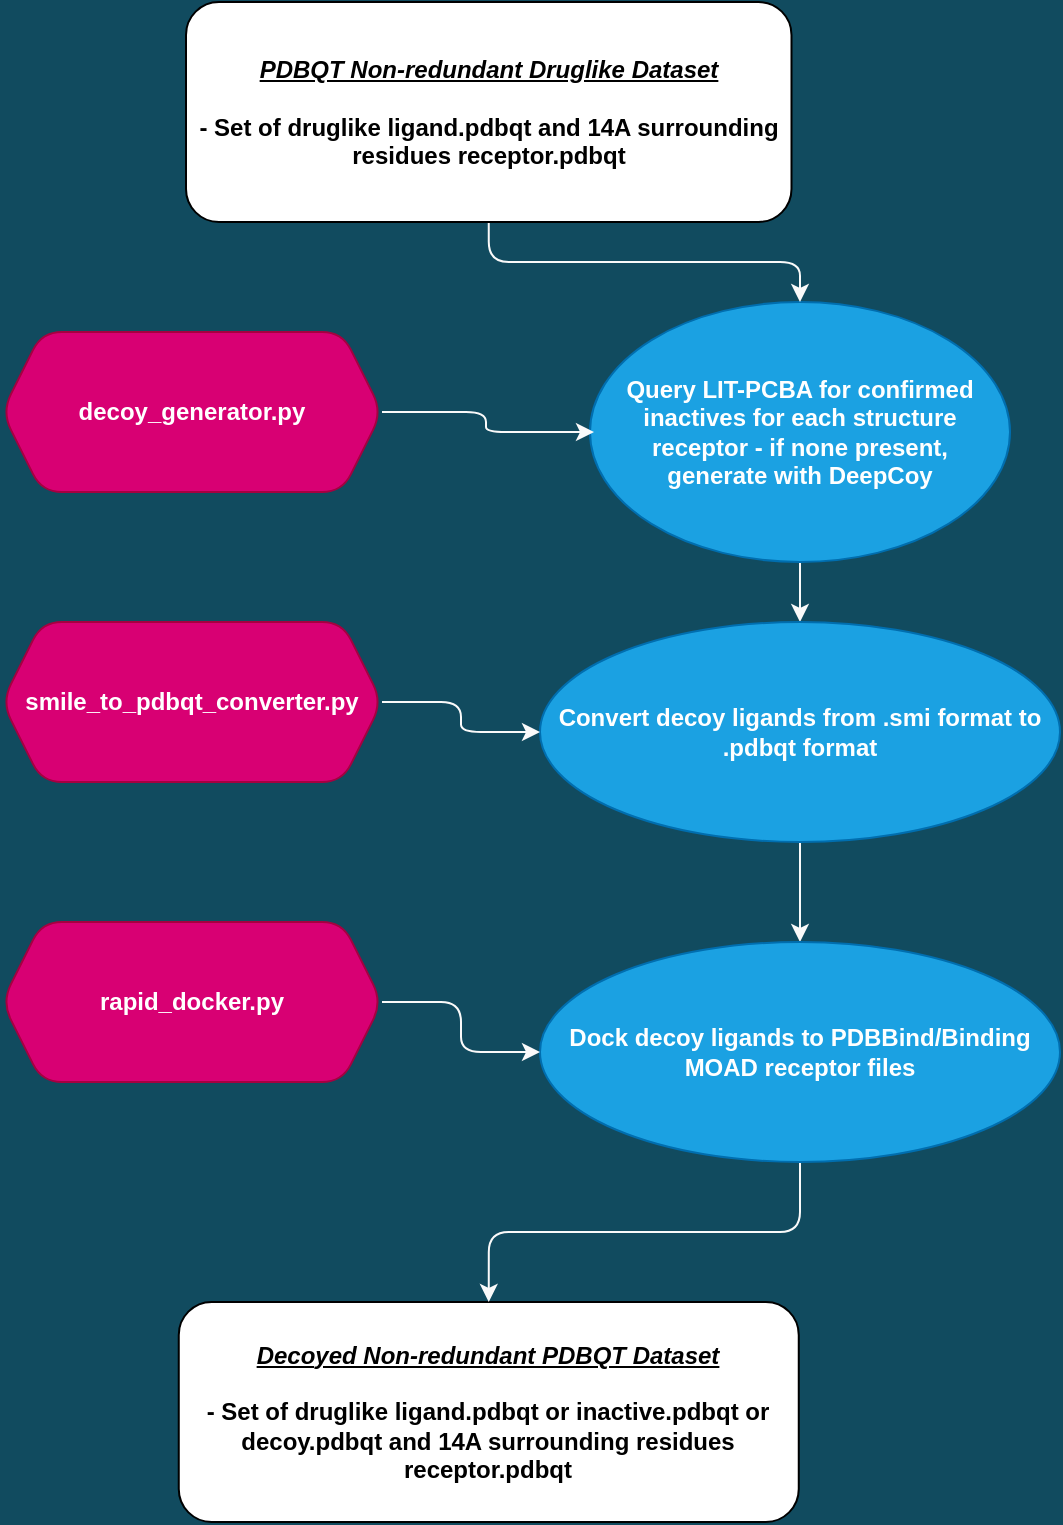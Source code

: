 <mxfile version="14.4.7" type="device"><diagram id="12ABNKvkcUcY6OW4dHBS" name="Page-1"><mxGraphModel dx="1595" dy="-201" grid="1" gridSize="10" guides="1" tooltips="1" connect="1" arrows="1" fold="1" page="1" pageScale="1" pageWidth="827" pageHeight="1000" background="#114B5F" math="0" shadow="0"><root><mxCell id="0"/><mxCell id="1" parent="0"/><mxCell id="qOZZCkxotvFlwWSeUeQr-14" value="" style="edgeStyle=orthogonalEdgeStyle;rounded=1;orthogonalLoop=1;jettySize=auto;html=1;strokeColor=#FAFAFA;fontStyle=1" edge="1" parent="1" source="qOZZCkxotvFlwWSeUeQr-15" target="qOZZCkxotvFlwWSeUeQr-18"><mxGeometry relative="1" as="geometry"/></mxCell><mxCell id="qOZZCkxotvFlwWSeUeQr-15" value="&lt;div&gt;Query LIT-PCBA for confirmed inactives for each structure &lt;br&gt;&lt;/div&gt;&lt;div&gt;receptor - if none present, &lt;br&gt;&lt;/div&gt;&lt;div&gt;generate with DeepCoy &lt;/div&gt;" style="ellipse;whiteSpace=wrap;html=1;rounded=0;sketch=0;strokeColor=#006EAF;fillColor=#1ba1e2;fontColor=#ffffff;fontStyle=1" vertex="1" parent="1"><mxGeometry x="464" y="1340" width="210" height="130" as="geometry"/></mxCell><mxCell id="qOZZCkxotvFlwWSeUeQr-16" value="&lt;div&gt;&lt;i&gt;&lt;u&gt;&lt;b&gt;Decoyed Non-redundant PDBQT Dataset&lt;/b&gt;&lt;/u&gt;&lt;/i&gt;&lt;/div&gt;&lt;div&gt;&lt;br&gt;&lt;/div&gt;&lt;div&gt;- Set of druglike ligand.pdbqt or inactive.pdbqt or decoy.pdbqt and 14A surrounding residues receptor.pdbqt&lt;/div&gt;" style="rounded=1;whiteSpace=wrap;html=1;sketch=0;fontStyle=1" vertex="1" parent="1"><mxGeometry x="258.38" y="1840" width="310" height="110" as="geometry"/></mxCell><mxCell id="qOZZCkxotvFlwWSeUeQr-17" value="" style="edgeStyle=orthogonalEdgeStyle;rounded=1;orthogonalLoop=1;jettySize=auto;html=1;strokeColor=#FAFAFA;fontStyle=1" edge="1" parent="1" source="qOZZCkxotvFlwWSeUeQr-18" target="qOZZCkxotvFlwWSeUeQr-20"><mxGeometry relative="1" as="geometry"/></mxCell><mxCell id="qOZZCkxotvFlwWSeUeQr-18" value="Convert decoy ligands from .smi format to .pdbqt format" style="ellipse;whiteSpace=wrap;html=1;rounded=0;sketch=0;strokeColor=#006EAF;fillColor=#1ba1e2;fontColor=#ffffff;fontStyle=1" vertex="1" parent="1"><mxGeometry x="439" y="1500" width="260" height="110" as="geometry"/></mxCell><mxCell id="qOZZCkxotvFlwWSeUeQr-28" style="edgeStyle=orthogonalEdgeStyle;curved=0;rounded=1;sketch=0;orthogonalLoop=1;jettySize=auto;html=1;exitX=0.5;exitY=1;exitDx=0;exitDy=0;entryX=0.5;entryY=0;entryDx=0;entryDy=0;fillColor=#F45B69;fontColor=#E4FDE1;strokeColor=#FAFAFA;" edge="1" parent="1" source="qOZZCkxotvFlwWSeUeQr-20" target="qOZZCkxotvFlwWSeUeQr-16"><mxGeometry relative="1" as="geometry"/></mxCell><mxCell id="qOZZCkxotvFlwWSeUeQr-20" value="Dock decoy ligands to PDBBind/Binding MOAD receptor files" style="ellipse;whiteSpace=wrap;html=1;rounded=0;sketch=0;strokeColor=#006EAF;fillColor=#1ba1e2;fontColor=#ffffff;fontStyle=1" vertex="1" parent="1"><mxGeometry x="439" y="1660" width="260" height="110" as="geometry"/></mxCell><mxCell id="qOZZCkxotvFlwWSeUeQr-21" style="edgeStyle=orthogonalEdgeStyle;rounded=1;orthogonalLoop=1;jettySize=auto;html=1;strokeColor=#FAFAFA;" edge="1" parent="1" source="qOZZCkxotvFlwWSeUeQr-22"><mxGeometry relative="1" as="geometry"><mxPoint x="466" y="1405" as="targetPoint"/><Array as="points"><mxPoint x="412" y="1395"/><mxPoint x="412" y="1405"/><mxPoint x="466" y="1405"/></Array></mxGeometry></mxCell><mxCell id="qOZZCkxotvFlwWSeUeQr-22" value="decoy_generator.py" style="shape=hexagon;perimeter=hexagonPerimeter2;whiteSpace=wrap;html=1;fixedSize=1;rounded=1;fontStyle=1;strokeColor=#A50040;fillColor=#d80073;sketch=0;fontColor=#ffffff;" vertex="1" parent="1"><mxGeometry x="170" y="1355" width="190" height="80" as="geometry"/></mxCell><mxCell id="qOZZCkxotvFlwWSeUeQr-23" style="edgeStyle=orthogonalEdgeStyle;rounded=1;orthogonalLoop=1;jettySize=auto;html=1;entryX=0;entryY=0.5;entryDx=0;entryDy=0;strokeColor=#FAFAFA;" edge="1" parent="1" source="qOZZCkxotvFlwWSeUeQr-24" target="qOZZCkxotvFlwWSeUeQr-18"><mxGeometry relative="1" as="geometry"/></mxCell><mxCell id="qOZZCkxotvFlwWSeUeQr-24" value="smile_to_pdbqt_converter.py" style="shape=hexagon;perimeter=hexagonPerimeter2;whiteSpace=wrap;html=1;fixedSize=1;rounded=1;fontStyle=1;strokeColor=#A50040;fillColor=#d80073;sketch=0;fontColor=#ffffff;" vertex="1" parent="1"><mxGeometry x="170" y="1500" width="190" height="80" as="geometry"/></mxCell><mxCell id="qOZZCkxotvFlwWSeUeQr-25" style="edgeStyle=orthogonalEdgeStyle;rounded=1;orthogonalLoop=1;jettySize=auto;html=1;entryX=0;entryY=0.5;entryDx=0;entryDy=0;strokeColor=#FAFAFA;" edge="1" parent="1" source="qOZZCkxotvFlwWSeUeQr-26" target="qOZZCkxotvFlwWSeUeQr-20"><mxGeometry relative="1" as="geometry"/></mxCell><mxCell id="qOZZCkxotvFlwWSeUeQr-26" value="rapid_docker.py" style="shape=hexagon;perimeter=hexagonPerimeter2;whiteSpace=wrap;html=1;fixedSize=1;rounded=1;fontStyle=1;strokeColor=#A50040;fillColor=#d80073;sketch=0;fontColor=#ffffff;" vertex="1" parent="1"><mxGeometry x="170" y="1650" width="190" height="80" as="geometry"/></mxCell><mxCell id="qOZZCkxotvFlwWSeUeQr-29" style="edgeStyle=orthogonalEdgeStyle;curved=0;rounded=1;sketch=0;orthogonalLoop=1;jettySize=auto;html=1;exitX=0.5;exitY=1;exitDx=0;exitDy=0;entryX=0.5;entryY=0;entryDx=0;entryDy=0;strokeColor=#FAFAFA;fillColor=#F45B69;fontColor=#E4FDE1;" edge="1" parent="1" source="qOZZCkxotvFlwWSeUeQr-27" target="qOZZCkxotvFlwWSeUeQr-15"><mxGeometry relative="1" as="geometry"><Array as="points"><mxPoint x="413" y="1320"/><mxPoint x="569" y="1320"/></Array></mxGeometry></mxCell><mxCell id="qOZZCkxotvFlwWSeUeQr-27" value="&lt;div&gt;&lt;u&gt;&lt;i&gt;PDBQT Non-redundant Druglike Dataset&lt;/i&gt;&lt;/u&gt;&lt;/div&gt;&lt;div&gt;&lt;br&gt;&lt;/div&gt;&lt;div&gt;- Set of druglike ligand.pdbqt and 14A surrounding residues receptor.pdbqt &lt;br&gt;&lt;/div&gt;" style="rounded=1;whiteSpace=wrap;html=1;sketch=0;fontStyle=1" vertex="1" parent="1"><mxGeometry x="262" y="1190" width="302.75" height="110" as="geometry"/></mxCell></root></mxGraphModel></diagram></mxfile>